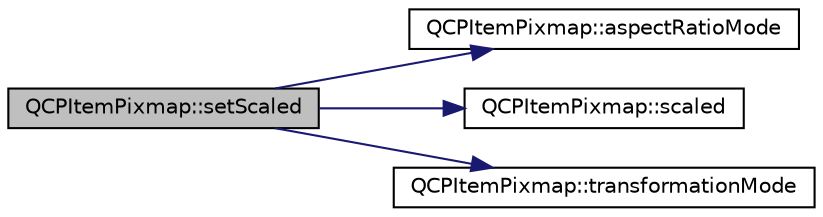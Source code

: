 digraph "QCPItemPixmap::setScaled"
{
 // LATEX_PDF_SIZE
  edge [fontname="Helvetica",fontsize="10",labelfontname="Helvetica",labelfontsize="10"];
  node [fontname="Helvetica",fontsize="10",shape=record];
  rankdir="LR";
  Node1 [label="QCPItemPixmap::setScaled",height=0.2,width=0.4,color="black", fillcolor="grey75", style="filled", fontcolor="black",tooltip=" "];
  Node1 -> Node2 [color="midnightblue",fontsize="10",style="solid",fontname="Helvetica"];
  Node2 [label="QCPItemPixmap::aspectRatioMode",height=0.2,width=0.4,color="black", fillcolor="white", style="filled",URL="$classQCPItemPixmap.html#a662cbca12e6cdcd2a94b0b08879292fd",tooltip=" "];
  Node1 -> Node3 [color="midnightblue",fontsize="10",style="solid",fontname="Helvetica"];
  Node3 [label="QCPItemPixmap::scaled",height=0.2,width=0.4,color="black", fillcolor="white", style="filled",URL="$classQCPItemPixmap.html#a8768534b5f3080abfc007db198373327",tooltip=" "];
  Node1 -> Node4 [color="midnightblue",fontsize="10",style="solid",fontname="Helvetica"];
  Node4 [label="QCPItemPixmap::transformationMode",height=0.2,width=0.4,color="black", fillcolor="white", style="filled",URL="$classQCPItemPixmap.html#ab963aa9693d49c323948f2820a5785b6",tooltip=" "];
}
